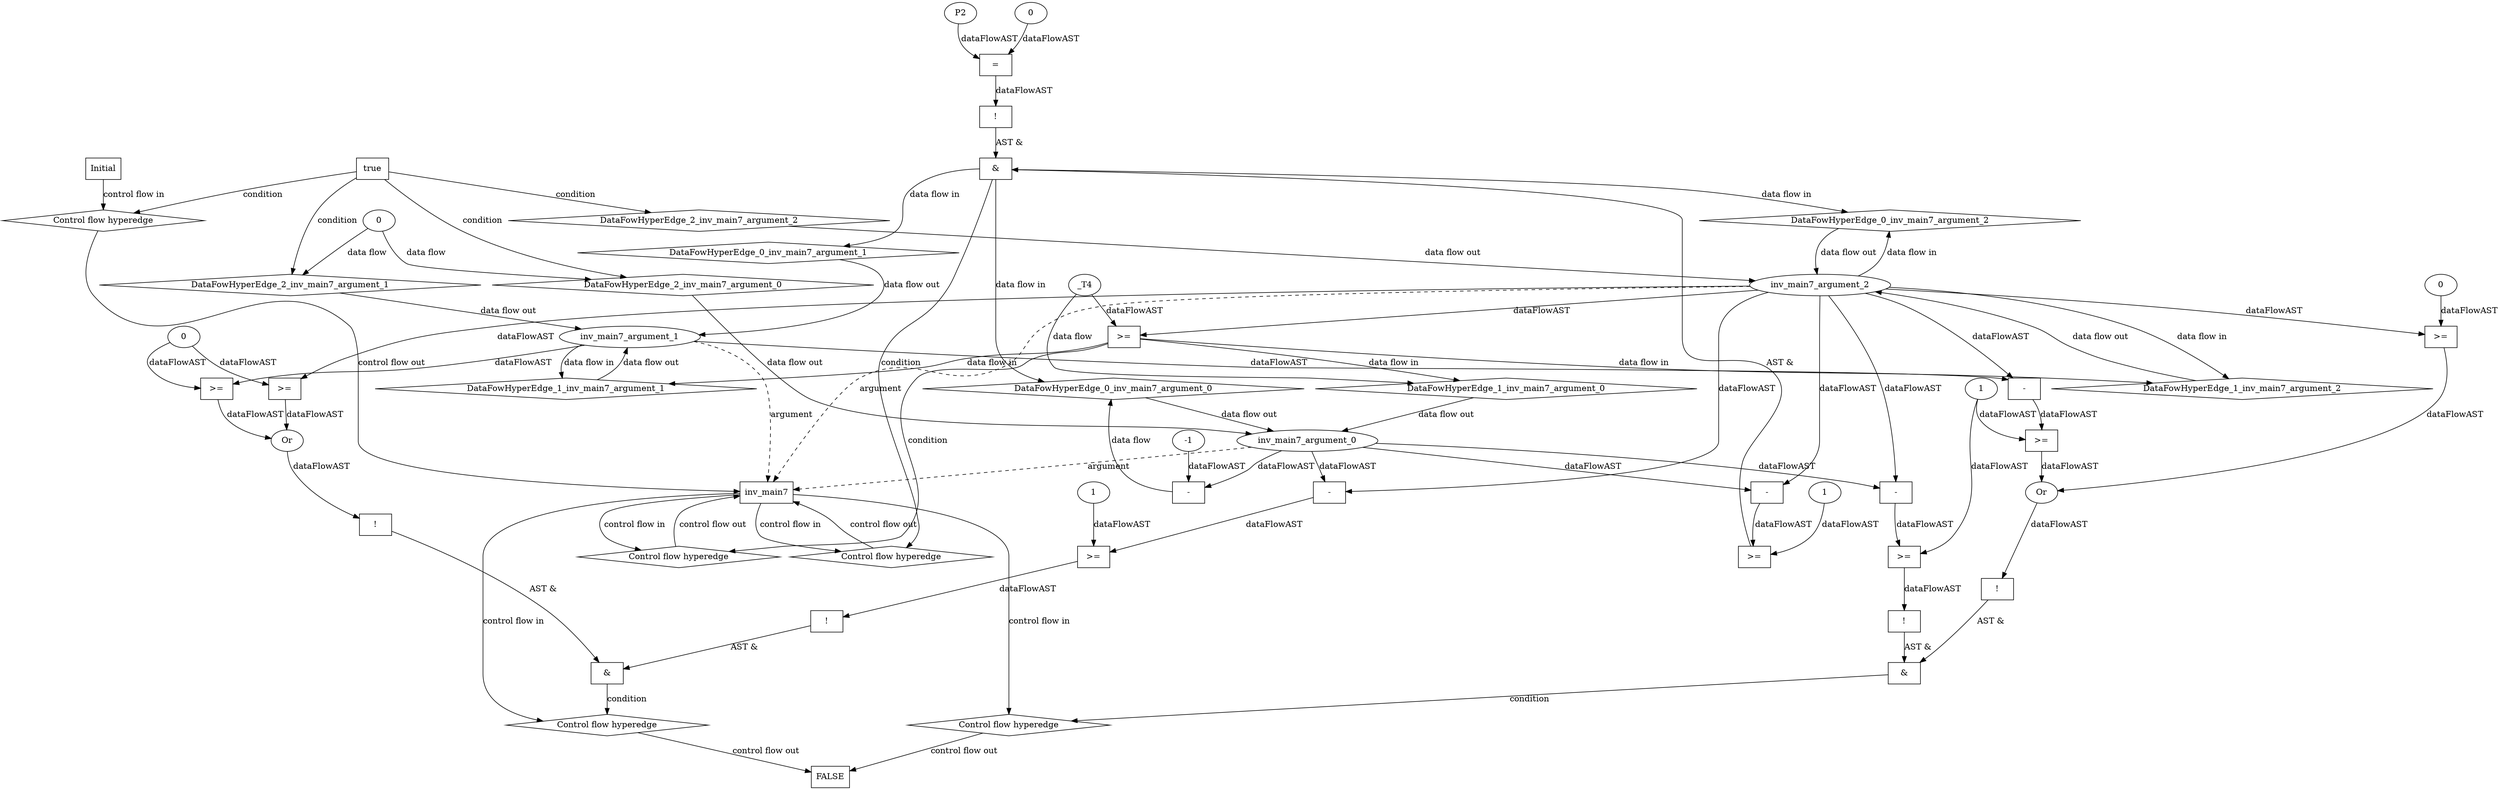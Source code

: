 digraph dag {
"inv_main7" [label="inv_main7" nodeName="inv_main7" class=cfn  shape="rect"];
FALSE [label="FALSE" nodeName=FALSE class=cfn  shape="rect"];
Initial [label="Initial" nodeName=Initial class=cfn  shape="rect"];
ControlFowHyperEdge_0 [label="Control flow hyperedge" nodeName=ControlFowHyperEdge_0 class=controlFlowHyperEdge shape="diamond"];
"inv_main7" -> ControlFowHyperEdge_0 [label="control flow in"]
ControlFowHyperEdge_0 -> "inv_main7" [label="control flow out"]
ControlFowHyperEdge_1 [label="Control flow hyperedge" nodeName=ControlFowHyperEdge_1 class=controlFlowHyperEdge shape="diamond"];
"inv_main7" -> ControlFowHyperEdge_1 [label="control flow in"]
ControlFowHyperEdge_1 -> "inv_main7" [label="control flow out"]
ControlFowHyperEdge_2 [label="Control flow hyperedge" nodeName=ControlFowHyperEdge_2 class=controlFlowHyperEdge shape="diamond"];
"Initial" -> ControlFowHyperEdge_2 [label="control flow in"]
ControlFowHyperEdge_2 -> "inv_main7" [label="control flow out"]
ControlFowHyperEdge_3 [label="Control flow hyperedge" nodeName=ControlFowHyperEdge_3 class=controlFlowHyperEdge shape="diamond"];
"inv_main7" -> ControlFowHyperEdge_3 [label="control flow in"]
ControlFowHyperEdge_3 -> "FALSE" [label="control flow out"]
ControlFowHyperEdge_4 [label="Control flow hyperedge" nodeName=ControlFowHyperEdge_4 class=controlFlowHyperEdge shape="diamond"];
"inv_main7" -> ControlFowHyperEdge_4 [label="control flow in"]
ControlFowHyperEdge_4 -> "FALSE" [label="control flow out"]
"inv_main7_argument_0" [label="inv_main7_argument_0" nodeName=argument0 class=argument  head="inv_main7" shape="oval"];
"inv_main7_argument_0" -> "inv_main7"[label="argument" style="dashed"]
"inv_main7_argument_1" [label="inv_main7_argument_1" nodeName=argument1 class=argument  head="inv_main7" shape="oval"];
"inv_main7_argument_1" -> "inv_main7"[label="argument" style="dashed"]
"inv_main7_argument_2" [label="inv_main7_argument_2" nodeName=argument2 class=argument  head="inv_main7" shape="oval"];
"inv_main7_argument_2" -> "inv_main7"[label="argument" style="dashed"]

"xxxinv_main7___inv_main7_0xxx_and" [label="&" nodeName="xxxinv_main7___inv_main7_0xxx_and" class=Operator shape="rect"];
"xxxinv_main7___inv_main7_0xxxguard_0_node_0" [label=">=" nodeName="xxxinv_main7___inv_main7_0xxxguard_0_node_0" class=Operator  shape="rect"];
"xxxinv_main7___inv_main7_0xxxguard_0_node_1" [label="-" nodeName="xxxinv_main7___inv_main7_0xxxguard_0_node_1" class= Operator shape="rect"];
"xxxinv_main7___inv_main7_0xxxguard_0_node_4" [label="1" nodeName="xxxinv_main7___inv_main7_0xxxguard_0_node_4" class=Literal ];
"xxxinv_main7___inv_main7_0xxxguard_0_node_1" -> "xxxinv_main7___inv_main7_0xxxguard_0_node_0"[label="dataFlowAST"]
"xxxinv_main7___inv_main7_0xxxguard_0_node_4" -> "xxxinv_main7___inv_main7_0xxxguard_0_node_0"[label="dataFlowAST"]
"inv_main7_argument_2" -> "xxxinv_main7___inv_main7_0xxxguard_0_node_1"[label="dataFlowAST"]
"inv_main7_argument_0" -> "xxxinv_main7___inv_main7_0xxxguard_0_node_1"[label="dataFlowAST"]

"xxxinv_main7___inv_main7_0xxxguard_0_node_0" -> "xxxinv_main7___inv_main7_0xxx_and" [label="AST &"];
"xxxinv_main7___inv_main7_0xxxguard1_node_0" [label="!" nodeName="xxxinv_main7___inv_main7_0xxxguard1_node_0" class=Operator shape="rect"];
"xxxinv_main7___inv_main7_0xxxguard1_node_1" [label="=" nodeName="xxxinv_main7___inv_main7_0xxxguard1_node_1" class=Operator  shape="rect"];
"xxxinv_main7___inv_main7_0xxxguard1_node_2" [label="P2" nodeName="xxxinv_main7___inv_main7_0xxxguard1_node_2" class=Constant ];
"xxxinv_main7___inv_main7_0xxxguard1_node_3" [label="0" nodeName="xxxinv_main7___inv_main7_0xxxguard1_node_3" class=Literal ];
"xxxinv_main7___inv_main7_0xxxguard1_node_1" -> "xxxinv_main7___inv_main7_0xxxguard1_node_0"[label="dataFlowAST"]
"xxxinv_main7___inv_main7_0xxxguard1_node_2" -> "xxxinv_main7___inv_main7_0xxxguard1_node_1"[label="dataFlowAST"]
"xxxinv_main7___inv_main7_0xxxguard1_node_3" -> "xxxinv_main7___inv_main7_0xxxguard1_node_1"[label="dataFlowAST"]

"xxxinv_main7___inv_main7_0xxxguard1_node_0" -> "xxxinv_main7___inv_main7_0xxx_and" [label="AST &"];
"xxxinv_main7___inv_main7_0xxx_and" -> "ControlFowHyperEdge_0" [label="condition"];
"xxxinv_main7___inv_main7_0xxxdataFlow_0_node_0" [label="-" nodeName="xxxinv_main7___inv_main7_0xxxdataFlow_0_node_0" class= Operator shape="rect"];
"xxxinv_main7___inv_main7_0xxxdataFlow_0_node_2" [label="-1" nodeName="xxxinv_main7___inv_main7_0xxxdataFlow_0_node_2" class=Literal ];
"inv_main7_argument_0" -> "xxxinv_main7___inv_main7_0xxxdataFlow_0_node_0"[label="dataFlowAST"]
"xxxinv_main7___inv_main7_0xxxdataFlow_0_node_2" -> "xxxinv_main7___inv_main7_0xxxdataFlow_0_node_0"[label="dataFlowAST"]

"xxxinv_main7___inv_main7_0xxxdataFlow_0_node_0" -> "DataFowHyperEdge_0_inv_main7_argument_0" [label="data flow"];
"xxxinv_main7___inv_main7_1xxxguard_0_node_0" [label=">=" nodeName="xxxinv_main7___inv_main7_1xxxguard_0_node_0" class=Operator  shape="rect"];
"inv_main7_argument_2" -> "xxxinv_main7___inv_main7_1xxxguard_0_node_0"[label="dataFlowAST"]
"xxxinv_main7___inv_main7_1xxxdataFlow_0_node_0" -> "xxxinv_main7___inv_main7_1xxxguard_0_node_0"[label="dataFlowAST"]

"xxxinv_main7___inv_main7_1xxxguard_0_node_0" -> "ControlFowHyperEdge_1" [label="condition"];
"xxxinv_main7___inv_main7_1xxxdataFlow_0_node_0" [label="_T4" nodeName="xxxinv_main7___inv_main7_1xxxdataFlow_0_node_0" class=Constant ];

"xxxinv_main7___inv_main7_1xxxdataFlow_0_node_0" -> "DataFowHyperEdge_1_inv_main7_argument_0" [label="data flow"];
"true_2" [label="true" nodeName="true_2" class=true shape="rect"];
"true_2" -> "ControlFowHyperEdge_2" [label="condition"];
"xxxinv_main7___Initial_2xxxdataFlow_0_node_0" [label="0" nodeName="xxxinv_main7___Initial_2xxxdataFlow_0_node_0" class=Literal ];

"xxxinv_main7___Initial_2xxxdataFlow_0_node_0" -> "DataFowHyperEdge_2_inv_main7_argument_0" [label="data flow"];

"xxxinv_main7___Initial_2xxxdataFlow_0_node_0" -> "DataFowHyperEdge_2_inv_main7_argument_1" [label="data flow"];
"xxxFALSE___inv_main7_3xxx_and" [label="&" nodeName="xxxFALSE___inv_main7_3xxx_and" class=Operator shape="rect"];
"xxxFALSE___inv_main7_3xxxguard_0_node_0" [label="!" nodeName="xxxFALSE___inv_main7_3xxxguard_0_node_0" class=Operator shape="rect"];
"xxxFALSE___inv_main7_3xxxguard_0_node_1" [label="Or" nodeName="xxxFALSE___inv_main7_3xxxguard_0_node_1" class=Operator ];
"xxxFALSE___inv_main7_3xxxguard_0_node_2" [label=">=" nodeName="xxxFALSE___inv_main7_3xxxguard_0_node_2" class=Operator  shape="rect"];
"xxxFALSE___inv_main7_3xxxguard_0_node_3" [label="0" nodeName="xxxFALSE___inv_main7_3xxxguard_0_node_3" class=Literal ];
"xxxFALSE___inv_main7_3xxxguard_0_node_5" [label=">=" nodeName="xxxFALSE___inv_main7_3xxxguard_0_node_5" class=Operator  shape="rect"];
"xxxFALSE___inv_main7_3xxxguard_0_node_1" -> "xxxFALSE___inv_main7_3xxxguard_0_node_0"[label="dataFlowAST"]
"xxxFALSE___inv_main7_3xxxguard_0_node_2" -> "xxxFALSE___inv_main7_3xxxguard_0_node_1"[label="dataFlowAST"]
"xxxFALSE___inv_main7_3xxxguard_0_node_5" -> "xxxFALSE___inv_main7_3xxxguard_0_node_1"[label="dataFlowAST"]
"xxxFALSE___inv_main7_3xxxguard_0_node_3" -> "xxxFALSE___inv_main7_3xxxguard_0_node_2"[label="dataFlowAST"]
"inv_main7_argument_2" -> "xxxFALSE___inv_main7_3xxxguard_0_node_2"[label="dataFlowAST"]
"inv_main7_argument_1" -> "xxxFALSE___inv_main7_3xxxguard_0_node_5"[label="dataFlowAST"]
"xxxFALSE___inv_main7_3xxxguard_0_node_3" -> "xxxFALSE___inv_main7_3xxxguard_0_node_5"[label="dataFlowAST"]

"xxxFALSE___inv_main7_3xxxguard_0_node_0" -> "xxxFALSE___inv_main7_3xxx_and" [label="AST &"];
"xxxFALSE___inv_main7_3xxxguard1_node_0" [label="!" nodeName="xxxFALSE___inv_main7_3xxxguard1_node_0" class=Operator shape="rect"];
"xxxFALSE___inv_main7_3xxxguard1_node_1" [label=">=" nodeName="xxxFALSE___inv_main7_3xxxguard1_node_1" class=Operator  shape="rect"];
"xxxFALSE___inv_main7_3xxxguard1_node_2" [label="-" nodeName="xxxFALSE___inv_main7_3xxxguard1_node_2" class= Operator shape="rect"];
"xxxFALSE___inv_main7_3xxxguard1_node_5" [label="1" nodeName="xxxFALSE___inv_main7_3xxxguard1_node_5" class=Literal ];
"xxxFALSE___inv_main7_3xxxguard1_node_1" -> "xxxFALSE___inv_main7_3xxxguard1_node_0"[label="dataFlowAST"]
"xxxFALSE___inv_main7_3xxxguard1_node_2" -> "xxxFALSE___inv_main7_3xxxguard1_node_1"[label="dataFlowAST"]
"xxxFALSE___inv_main7_3xxxguard1_node_5" -> "xxxFALSE___inv_main7_3xxxguard1_node_1"[label="dataFlowAST"]
"inv_main7_argument_2" -> "xxxFALSE___inv_main7_3xxxguard1_node_2"[label="dataFlowAST"]
"inv_main7_argument_0" -> "xxxFALSE___inv_main7_3xxxguard1_node_2"[label="dataFlowAST"]

"xxxFALSE___inv_main7_3xxxguard1_node_0" -> "xxxFALSE___inv_main7_3xxx_and" [label="AST &"];
"xxxFALSE___inv_main7_3xxx_and" -> "ControlFowHyperEdge_3" [label="condition"];
"xxxFALSE___inv_main7_4xxx_and" [label="&" nodeName="xxxFALSE___inv_main7_4xxx_and" class=Operator shape="rect"];
"xxxFALSE___inv_main7_4xxxguard_0_node_0" [label="!" nodeName="xxxFALSE___inv_main7_4xxxguard_0_node_0" class=Operator shape="rect"];
"xxxFALSE___inv_main7_4xxxguard_0_node_1" [label="Or" nodeName="xxxFALSE___inv_main7_4xxxguard_0_node_1" class=Operator ];
"xxxFALSE___inv_main7_4xxxguard_0_node_2" [label=">=" nodeName="xxxFALSE___inv_main7_4xxxguard_0_node_2" class=Operator  shape="rect"];
"xxxFALSE___inv_main7_4xxxguard_0_node_3" [label="0" nodeName="xxxFALSE___inv_main7_4xxxguard_0_node_3" class=Literal ];
"xxxFALSE___inv_main7_4xxxguard_0_node_5" [label=">=" nodeName="xxxFALSE___inv_main7_4xxxguard_0_node_5" class=Operator  shape="rect"];
"xxxFALSE___inv_main7_4xxxguard_0_node_6" [label="-" nodeName="xxxFALSE___inv_main7_4xxxguard_0_node_6" class= Operator shape="rect"];
"xxxFALSE___inv_main7_4xxxguard_0_node_9" [label="1" nodeName="xxxFALSE___inv_main7_4xxxguard_0_node_9" class=Literal ];
"xxxFALSE___inv_main7_4xxxguard_0_node_1" -> "xxxFALSE___inv_main7_4xxxguard_0_node_0"[label="dataFlowAST"]
"xxxFALSE___inv_main7_4xxxguard_0_node_2" -> "xxxFALSE___inv_main7_4xxxguard_0_node_1"[label="dataFlowAST"]
"xxxFALSE___inv_main7_4xxxguard_0_node_5" -> "xxxFALSE___inv_main7_4xxxguard_0_node_1"[label="dataFlowAST"]
"xxxFALSE___inv_main7_4xxxguard_0_node_3" -> "xxxFALSE___inv_main7_4xxxguard_0_node_2"[label="dataFlowAST"]
"inv_main7_argument_2" -> "xxxFALSE___inv_main7_4xxxguard_0_node_2"[label="dataFlowAST"]
"xxxFALSE___inv_main7_4xxxguard_0_node_6" -> "xxxFALSE___inv_main7_4xxxguard_0_node_5"[label="dataFlowAST"]
"xxxFALSE___inv_main7_4xxxguard_0_node_9" -> "xxxFALSE___inv_main7_4xxxguard_0_node_5"[label="dataFlowAST"]
"inv_main7_argument_2" -> "xxxFALSE___inv_main7_4xxxguard_0_node_6"[label="dataFlowAST"]
"inv_main7_argument_1" -> "xxxFALSE___inv_main7_4xxxguard_0_node_6"[label="dataFlowAST"]

"xxxFALSE___inv_main7_4xxxguard_0_node_0" -> "xxxFALSE___inv_main7_4xxx_and" [label="AST &"];
"xxxFALSE___inv_main7_4xxxguard1_node_0" [label="!" nodeName="xxxFALSE___inv_main7_4xxxguard1_node_0" class=Operator shape="rect"];
"xxxFALSE___inv_main7_4xxxguard1_node_1" [label=">=" nodeName="xxxFALSE___inv_main7_4xxxguard1_node_1" class=Operator  shape="rect"];
"xxxFALSE___inv_main7_4xxxguard1_node_2" [label="-" nodeName="xxxFALSE___inv_main7_4xxxguard1_node_2" class= Operator shape="rect"];
"xxxFALSE___inv_main7_4xxxguard1_node_1" -> "xxxFALSE___inv_main7_4xxxguard1_node_0"[label="dataFlowAST"]
"xxxFALSE___inv_main7_4xxxguard1_node_2" -> "xxxFALSE___inv_main7_4xxxguard1_node_1"[label="dataFlowAST"]
"xxxFALSE___inv_main7_4xxxguard_0_node_9" -> "xxxFALSE___inv_main7_4xxxguard1_node_1"[label="dataFlowAST"]
"inv_main7_argument_2" -> "xxxFALSE___inv_main7_4xxxguard1_node_2"[label="dataFlowAST"]
"inv_main7_argument_0" -> "xxxFALSE___inv_main7_4xxxguard1_node_2"[label="dataFlowAST"]

"xxxFALSE___inv_main7_4xxxguard1_node_0" -> "xxxFALSE___inv_main7_4xxx_and" [label="AST &"];
"xxxFALSE___inv_main7_4xxx_and" -> "ControlFowHyperEdge_4" [label="condition"];
"DataFowHyperEdge_0_inv_main7_argument_0" [label="DataFowHyperEdge_0_inv_main7_argument_0" nodeName="DataFowHyperEdge_0_inv_main7_argument_0" class=DataFlowHyperedge shape="diamond"];
"DataFowHyperEdge_0_inv_main7_argument_0" -> "inv_main7_argument_0"[label="data flow out"]
"xxxinv_main7___inv_main7_0xxx_and" -> "DataFowHyperEdge_0_inv_main7_argument_0"[label="data flow in"]
"DataFowHyperEdge_0_inv_main7_argument_1" [label="DataFowHyperEdge_0_inv_main7_argument_1" nodeName="DataFowHyperEdge_0_inv_main7_argument_1" class=DataFlowHyperedge shape="diamond"];
"DataFowHyperEdge_0_inv_main7_argument_1" -> "inv_main7_argument_1"[label="data flow out"]
"xxxinv_main7___inv_main7_0xxx_and" -> "DataFowHyperEdge_0_inv_main7_argument_1"[label="data flow in"]
"DataFowHyperEdge_0_inv_main7_argument_2" [label="DataFowHyperEdge_0_inv_main7_argument_2" nodeName="DataFowHyperEdge_0_inv_main7_argument_2" class=DataFlowHyperedge shape="diamond"];
"DataFowHyperEdge_0_inv_main7_argument_2" -> "inv_main7_argument_2"[label="data flow out"]
"xxxinv_main7___inv_main7_0xxx_and" -> "DataFowHyperEdge_0_inv_main7_argument_2"[label="data flow in"]
"DataFowHyperEdge_1_inv_main7_argument_0" [label="DataFowHyperEdge_1_inv_main7_argument_0" nodeName="DataFowHyperEdge_1_inv_main7_argument_0" class=DataFlowHyperedge shape="diamond"];
"DataFowHyperEdge_1_inv_main7_argument_0" -> "inv_main7_argument_0"[label="data flow out"]
"xxxinv_main7___inv_main7_1xxxguard_0_node_0" -> "DataFowHyperEdge_1_inv_main7_argument_0"[label="data flow in"]
"DataFowHyperEdge_1_inv_main7_argument_1" [label="DataFowHyperEdge_1_inv_main7_argument_1" nodeName="DataFowHyperEdge_1_inv_main7_argument_1" class=DataFlowHyperedge shape="diamond"];
"DataFowHyperEdge_1_inv_main7_argument_1" -> "inv_main7_argument_1"[label="data flow out"]
"xxxinv_main7___inv_main7_1xxxguard_0_node_0" -> "DataFowHyperEdge_1_inv_main7_argument_1"[label="data flow in"]
"DataFowHyperEdge_1_inv_main7_argument_2" [label="DataFowHyperEdge_1_inv_main7_argument_2" nodeName="DataFowHyperEdge_1_inv_main7_argument_2" class=DataFlowHyperedge shape="diamond"];
"DataFowHyperEdge_1_inv_main7_argument_2" -> "inv_main7_argument_2"[label="data flow out"]
"xxxinv_main7___inv_main7_1xxxguard_0_node_0" -> "DataFowHyperEdge_1_inv_main7_argument_2"[label="data flow in"]
"DataFowHyperEdge_2_inv_main7_argument_0" [label="DataFowHyperEdge_2_inv_main7_argument_0" nodeName="DataFowHyperEdge_2_inv_main7_argument_0" class=DataFlowHyperedge shape="diamond"];
"DataFowHyperEdge_2_inv_main7_argument_0" -> "inv_main7_argument_0"[label="data flow out"]
"true_2" -> "DataFowHyperEdge_2_inv_main7_argument_0" [label="condition"];
"DataFowHyperEdge_2_inv_main7_argument_1" [label="DataFowHyperEdge_2_inv_main7_argument_1" nodeName="DataFowHyperEdge_2_inv_main7_argument_1" class=DataFlowHyperedge shape="diamond"];
"DataFowHyperEdge_2_inv_main7_argument_1" -> "inv_main7_argument_1"[label="data flow out"]
"true_2" -> "DataFowHyperEdge_2_inv_main7_argument_1" [label="condition"];
"DataFowHyperEdge_2_inv_main7_argument_2" [label="DataFowHyperEdge_2_inv_main7_argument_2" nodeName="DataFowHyperEdge_2_inv_main7_argument_2" class=DataFlowHyperedge shape="diamond"];
"DataFowHyperEdge_2_inv_main7_argument_2" -> "inv_main7_argument_2"[label="data flow out"]
"true_2" -> "DataFowHyperEdge_2_inv_main7_argument_2" [label="condition"];
"inv_main7_argument_2" -> "DataFowHyperEdge_0_inv_main7_argument_2"[label="data flow in"]
"inv_main7_argument_1" -> "DataFowHyperEdge_1_inv_main7_argument_1"[label="data flow in"]
"inv_main7_argument_2" -> "DataFowHyperEdge_1_inv_main7_argument_2"[label="data flow in"]




}
